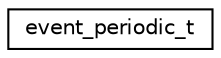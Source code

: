 digraph "Graphical Class Hierarchy"
{
 // LATEX_PDF_SIZE
  edge [fontname="Helvetica",fontsize="10",labelfontname="Helvetica",labelfontsize="10"];
  node [fontname="Helvetica",fontsize="10",shape=record];
  rankdir="LR";
  Node0 [label="event_periodic_t",height=0.2,width=0.4,color="black", fillcolor="white", style="filled",URL="$structevent__periodic__t.html",tooltip="Timeout Event structure."];
}

